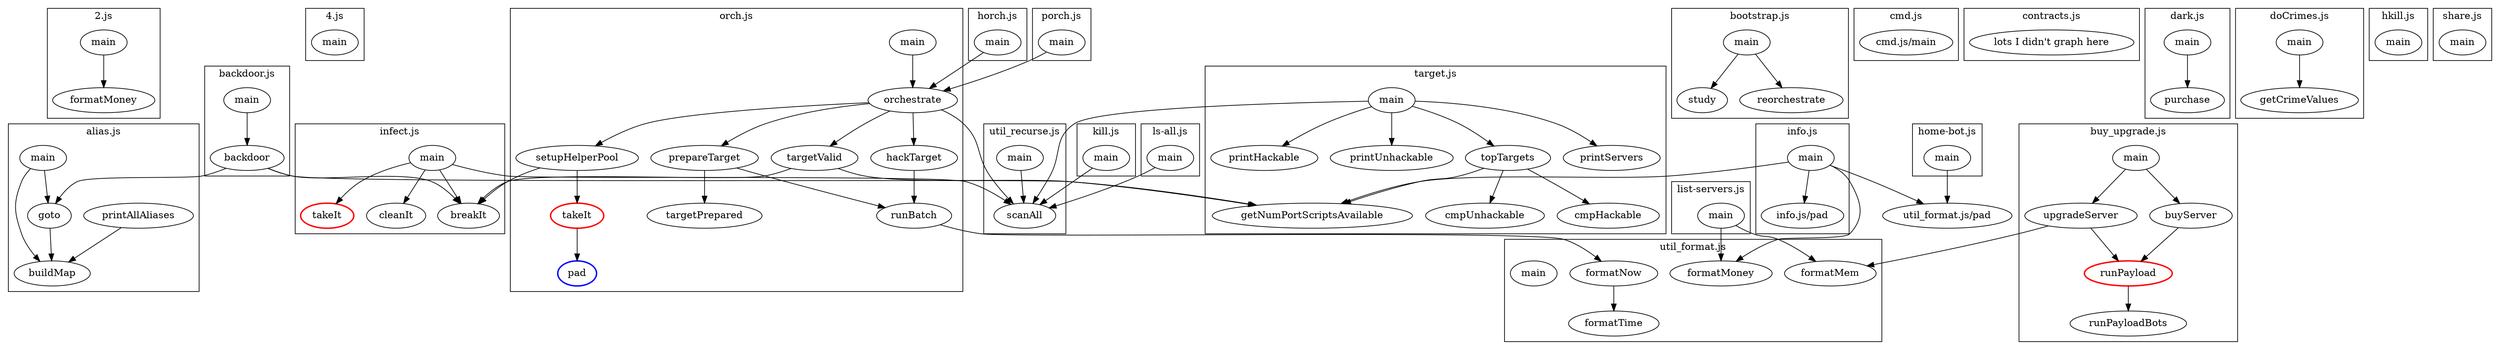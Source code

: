 digraph dep {
  subgraph cluster_0 {
    label="2.js"
    "2.js/main" [label="main"]
    "2.js/formatMoney" [label="formatMoney"]
    "2.js/main" -> "2.js/formatMoney"
  }

  // subgraph cluster_1 {
  //   label="3.js"
  //   "3.js/main" [label="main"]
  // }

  subgraph cluster_2 {
    label="4.js"
    "4.js/main" [label="main"]
  }

  subgraph cluster_3 {
    label="alias.js"
    "alias.js/main" [label="main"]
    "alias.js/goto" [label="goto"]
    "alias.js/printAllAliases" [label="printAllAliases"]
    "alias.js/buildMap" [label="buildMap"]

    "alias.js/main" -> "alias.js/buildMap"
    "alias.js/main" -> "alias.js/goto"
    "alias.js/goto" -> "alias.js/buildMap"
    "alias.js/printAllAliases" -> "alias.js/buildMap"
  }

  subgraph cluster_6 {
    label="backdoor.js"

    "backdoor.js/main" [label="main"]
    "backdoor.js/backdoor" [label="backdoor"]

    "backdoor.js/main" -> "backdoor.js/backdoor"
  }
  "backdoor.js/backdoor" -> "infect.js/breakIt"
  "backdoor.js/backdoor" -> "alias.js/goto"
  "backdoor.js/backdoor" -> "target.js/getNumPortScriptsAvailable"

  subgraph cluster_22 {
    label="bootstrap.js"

    "bootstrap.js/main" [label="main"]
    "bootstrap.js/study" [label="study"]
    "bootstrap.js/reorchestrate" [label="reorchestrate"]

    "bootstrap.js/main" -> "bootstrap.js/study"
    "bootstrap.js/main" -> "bootstrap.js/reorchestrate"
  }

  subgraph cluster_7 {
    label="buy_upgrade.js"

    "buy_upgrade.js/main" [label="main"]
    "buy_upgrade.js/buyServer" [label="buyServer"]
    "buy_upgrade.js/upgradeServer" [label="upgradeServer"]
    "buy_upgrade.js/runPayload" [label="runPayload", style=bold, color=red]
    "buy_upgrade.js/runPayloadBots" [label="runPayloadBots"]

    "buy_upgrade.js/main" -> "buy_upgrade.js/buyServer" -> "buy_upgrade.js/runPayload" -> "buy_upgrade.js/runPayloadBots"
    "buy_upgrade.js/main" -> "buy_upgrade.js/upgradeServer" -> "buy_upgrade.js/runPayload"
  }
  "buy_upgrade.js/upgradeServer" -> "util_format.js/formatMem"

  subgraph cluster_23 {
    label="cmd.js"

    "cmd.js/main"
  }
  // TODO: wanna graph these?

  subgraph cluster_8 {
    label="contracts.js"

    "lots I didn't graph here"
  }

  subgraph cluster_9 {
    label="dark.js"

    "dark.js/main" [label="main"]
    "dark.js/purchase" [label="purchase"]

    "dark.js/main" -> "dark.js/purchase"
  }

  subgraph cluster_24 {
    label="doCrimes.js"

    "doCrimes.js/main" [label="main"]
    "doCrimes.js/getCrimeValues" [label="getCrimeValues"]

    "doCrimes.js/main" -> "doCrimes.js/getCrimeValues"
  }

  subgraph cluster_10 {
    label="hkill.js"
    "hkill.js/main" [label="main"]
  }

  subgraph cluster_11 {
    label="home-bot.js"
    "home-bot.js/main" [label="main"]
  }
  "home-bot.js/main" -> "util_format.js/pad"

  subgraph cluster_13 {
    label="horch.js"
    "horch.js/main" [label="main"]
  }
  "horch.js/main" -> "orch.js/orchestrate"

  subgraph cluster_14 {
    label="infect.js"
    "infect.js/main" [label="main"]
    "infect.js/breakIt" [label="breakIt"]
    "infect.js/cleanIt" [label="cleanIt"]
    "infect.js/takeIt" [label="takeIt", style=bold, color=red]

    "infect.js/main" -> "infect.js/breakIt"
    "infect.js/main" -> "infect.js/cleanIt"
    "infect.js/main" -> "infect.js/takeIt"
  }
  "infect.js/main" -> "util_recurse.js/scanAll"

  subgraph cluster_16 {
    label="info.js"
    "info.js/main" [label="main"]
    "info.js/main" -> "info.js/pad"
  }
  "info.js/main" -> "util_format.js/formatMoney"
  "info.js/main" -> "util_format.js/pad"
  "info.js/main" -> "target.js/getNumPortScriptsAvailable"

  // todo continue with sync from here

  subgraph cluster_17 {
    label="kill.js"
    "kill.js/main" [label="main"]
  }
  "kill.js/main" -> "util_recurse.js/scanAll"

  subgraph cluster_18 {
    label="list-servers.js"
    "list-servers.js/main" [label="main"]
  }
  "list-servers.js/main" -> "util_format.js/formatMoney"
  "list-servers.js/main" -> "util_format.js/formatMem"

  subgraph cluster_19 {
    label="ls-all.js"
    "ls-all.js/main" [label="main"]
  }
  "ls-all.js/main" -> "util_recurse.js/scanAll"

  subgraph cluster_12 {
    label="orch.js"
    "orch.js/main" [label="main"]
    "orch.js/orchestrate" [label="orchestrate"]
    "orch.js/targetValid" [label="targetValid"]
    "orch.js/setupHelperPool" [label="setupHelperPool"]
    "orch.js/takeIt" [label="takeIt", style=bold, color=red]
    "orch.js/prepareTarget" [label="prepareTarget"]
    "orch.js/hackTarget" [label="hackTarget"]
    "orch.js/runBatch" [label="runBatch"]
    "orch.js/targetPrepared" [label="targetPrepared"]
    "orch.js/pad" [label="pad", style=bold, color=blue]

    "orch.js/main" -> "orch.js/orchestrate"
    "orch.js/orchestrate" -> "orch.js/targetValid"
    "orch.js/orchestrate" -> "orch.js/setupHelperPool"
    "orch.js/orchestrate" -> "orch.js/prepareTarget"
    "orch.js/orchestrate" -> "orch.js/hackTarget"
    "orch.js/prepareTarget" -> "orch.js/targetPrepared"
    "orch.js/prepareTarget" -> "orch.js/runBatch"
    "orch.js/hackTarget" -> "orch.js/runBatch"
    "orch.js/setupHelperPool" -> "orch.js/takeIt" -> "orch.js/pad"
  }
  "orch.js/targetValid" -> "target.js/getNumPortScriptsAvailable"
  "orch.js/targetValid" -> "infect.js/breakIt"
  "orch.js/setupHelperPool" -> "infect.js/breakIt"
  "orch.js/orchestrate" -> "util_recurse.js/scanAll"
  "orch.js/runBatch" -> "util_format.js/formatNow"

  subgraph cluster_15 {
    label="target.js"
    "target.js/main" [label="main"]
    "target.js/getNumPortScriptsAvailable" [label="getNumPortScriptsAvailable"]
    "target.js/topTargets" [label="topTargets"]
    "target.js/cmpHackable" [label="cmpHackable"]
    "target.js/cmpUnhackable" [label="cmpUnhackable"]
    "target.js/printServers" [label="printServers"]
    "target.js/printHackable" [label="printHackable"]
    "target.js/printUnhackable" [label="printUnhackable"]

    "target.js/main" -> "target.js/topTargets"
    "target.js/topTargets" -> "target.js/getNumPortScriptsAvailable"
    "target.js/topTargets" -> "target.js/cmpHackable"
    "target.js/topTargets" -> "target.js/cmpUnhackable"

    "target.js/main" -> "target.js/printServers"
    "target.js/main" -> "target.js/printHackable"
    "target.js/main" -> "target.js/printUnhackable"
  }
  "target.js/main" -> "util_recurse.js/scanAll"

  subgraph cluster_20 {
    label="porch.js"
    "porch.js/main" [label="main"]
  }
  "porch.js/main" -> "orch.js/orchestrate"

  subgraph cluster_21 {
    label="share.js"
    "share.js/main" [label="main"]
  }

  subgraph cluster_4 {
    label="util_format.js"

    "util_format.js/main" [label="main"]
    "util_format.js/formatMoney" [label="formatMoney"]
    "util_format.js/formatMem" [label="formatMem"]
    "util_format.js/formatNow" [label="formatNow"]
    "util_format.js/formatTime" [label="formatTime"]

    "util_format.js/formatNow" -> "util_format.js/formatTime"
  }

  subgraph cluster_5 {
    label="util_recurse.js"

    "util_recurse.js/main" [label="main"]
    "util_recurse.js/scanAll" [label="scanAll"]

    "util_recurse.js/main" -> "util_recurse.js/scanAll"
  }

}
